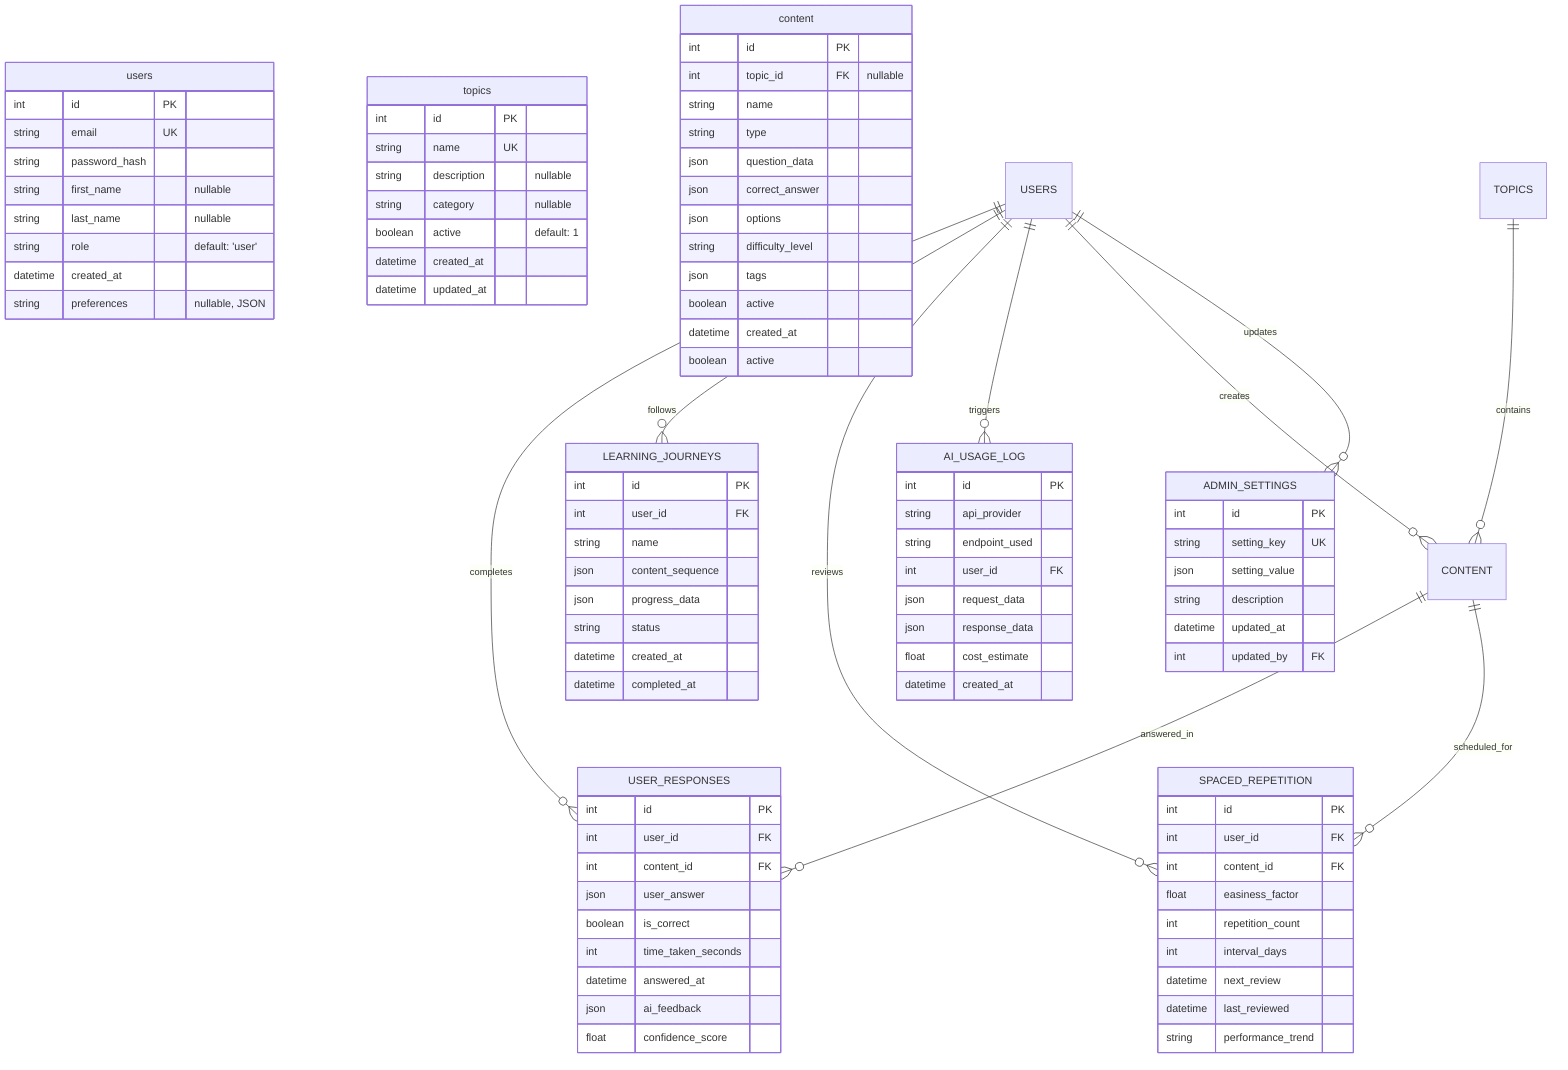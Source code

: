 erDiagram
    users {
        int id PK
        string email UK
        string password_hash
        string first_name "nullable"
        string last_name "nullable"
        string role "default: 'user'"
        datetime created_at
        string preferences "nullable, JSON"
    }

    topics {
        int id PK
        string name UK
        string description "nullable"
        string category "nullable"
        boolean active "default: 1"
        datetime created_at
        datetime updated_at
    }

    content {
        int id PK
        int topic_id FK "nullable"
        string name
        string type
        json question_data
        json correct_answer
        json options
        string difficulty_level
        json tags
        boolean active
        datetime created_at
        boolean active
    }

    USER_RESPONSES {
        int id PK
        int user_id FK
        int content_id FK
        json user_answer
        boolean is_correct
        int time_taken_seconds
        datetime answered_at
        json ai_feedback
        float confidence_score
    }

    LEARNING_JOURNEYS {
        int id PK
        int user_id FK
        string name
        json content_sequence
        json progress_data
        string status
        datetime created_at
        datetime completed_at
    }

    SPACED_REPETITION {
        int id PK
        int user_id FK
        int content_id FK
        float easiness_factor
        int repetition_count
        int interval_days
        datetime next_review
        datetime last_reviewed
        string performance_trend
    }

    AI_USAGE_LOG {
        int id PK
        string api_provider
        string endpoint_used
        int user_id FK
        json request_data
        json response_data
        float cost_estimate
        datetime created_at
    }

    ADMIN_SETTINGS {
        int id PK
        string setting_key UK
        json setting_value
        string description
        datetime updated_at
        int updated_by FK
    }

    USERS ||--o{ USER_RESPONSES : "completes"
    USERS ||--o{ LEARNING_JOURNEYS : "follows"
    USERS ||--o{ SPACED_REPETITION : "reviews"
    USERS ||--o{ AI_USAGE_LOG : "triggers"
    TOPICS ||--o{ CONTENT : "contains"
    CONTENT ||--o{ USER_RESPONSES : "answered_in"
    CONTENT ||--o{ SPACED_REPETITION : "scheduled_for"
    USERS ||--o{ CONTENT : "creates"
    USERS ||--o{ ADMIN_SETTINGS : "updates"